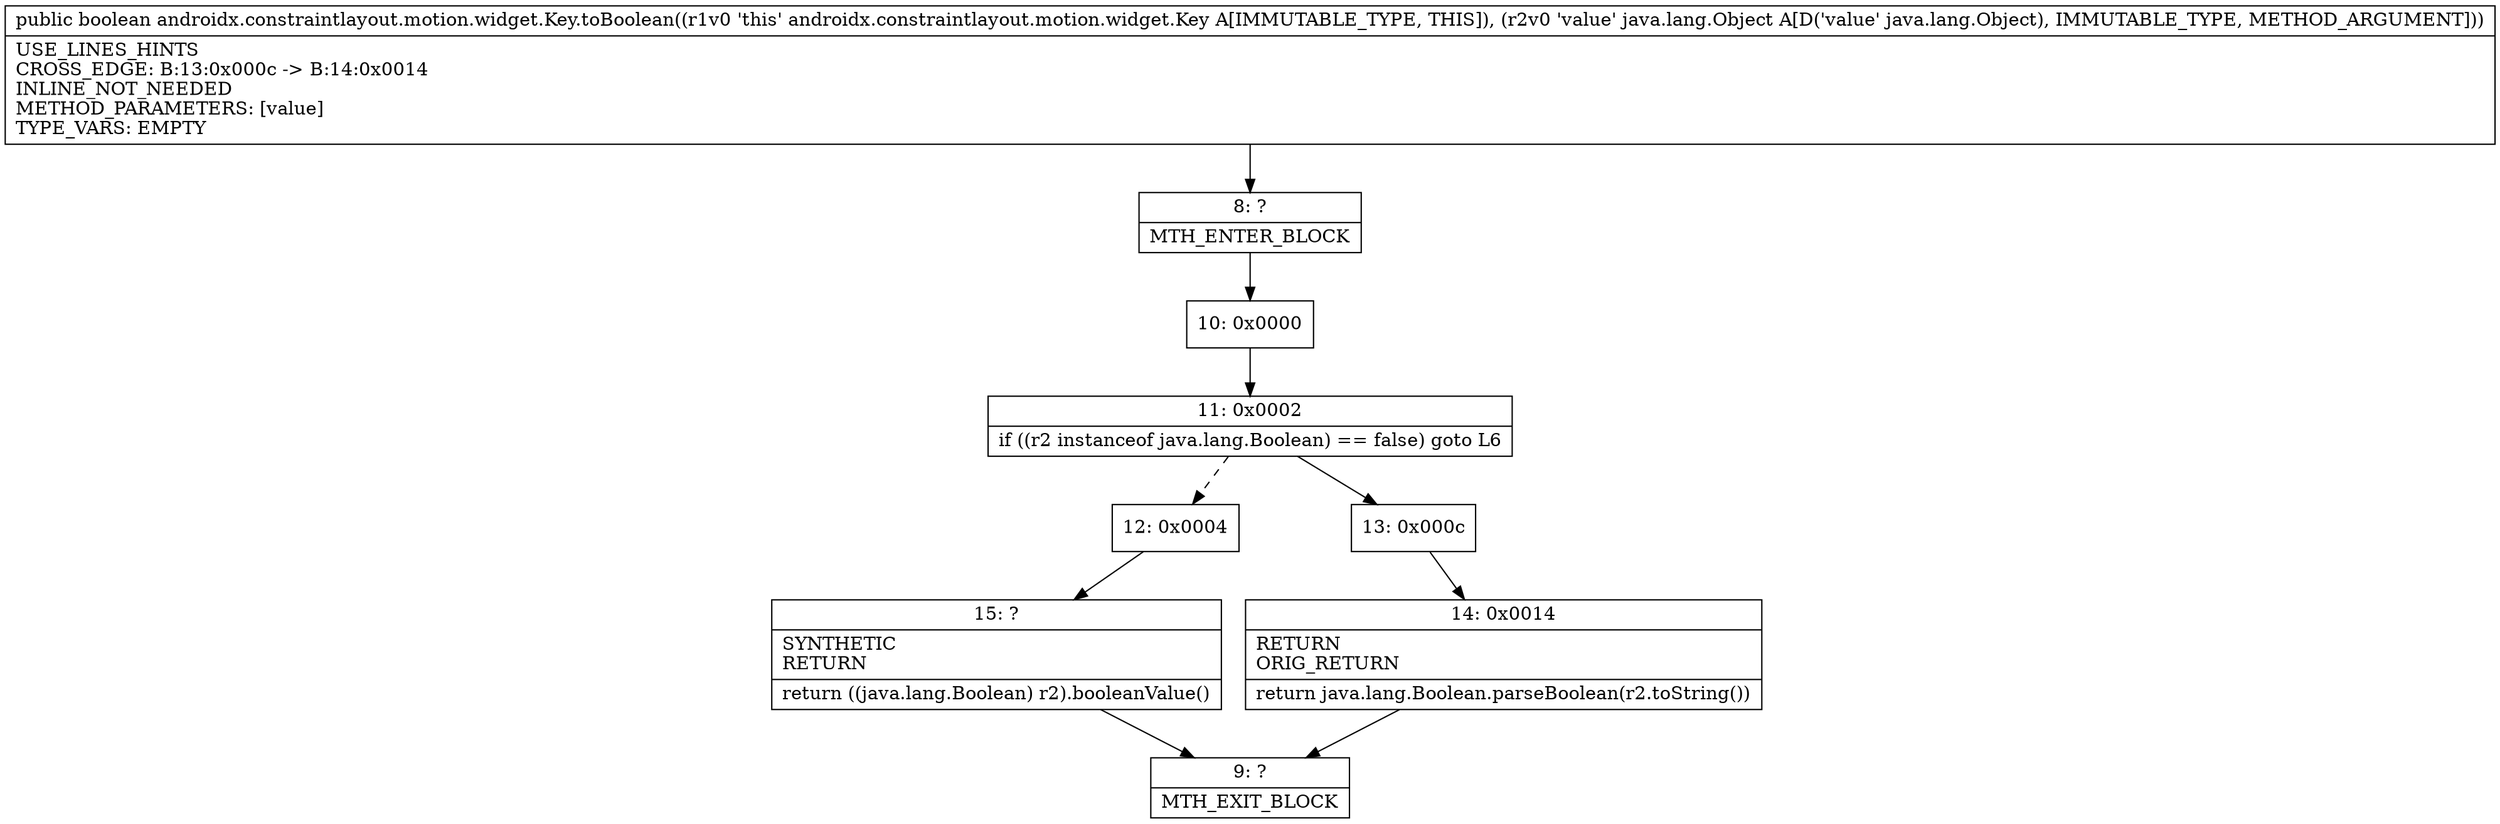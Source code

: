 digraph "CFG forandroidx.constraintlayout.motion.widget.Key.toBoolean(Ljava\/lang\/Object;)Z" {
Node_8 [shape=record,label="{8\:\ ?|MTH_ENTER_BLOCK\l}"];
Node_10 [shape=record,label="{10\:\ 0x0000}"];
Node_11 [shape=record,label="{11\:\ 0x0002|if ((r2 instanceof java.lang.Boolean) == false) goto L6\l}"];
Node_12 [shape=record,label="{12\:\ 0x0004}"];
Node_15 [shape=record,label="{15\:\ ?|SYNTHETIC\lRETURN\l|return ((java.lang.Boolean) r2).booleanValue()\l}"];
Node_9 [shape=record,label="{9\:\ ?|MTH_EXIT_BLOCK\l}"];
Node_13 [shape=record,label="{13\:\ 0x000c}"];
Node_14 [shape=record,label="{14\:\ 0x0014|RETURN\lORIG_RETURN\l|return java.lang.Boolean.parseBoolean(r2.toString())\l}"];
MethodNode[shape=record,label="{public boolean androidx.constraintlayout.motion.widget.Key.toBoolean((r1v0 'this' androidx.constraintlayout.motion.widget.Key A[IMMUTABLE_TYPE, THIS]), (r2v0 'value' java.lang.Object A[D('value' java.lang.Object), IMMUTABLE_TYPE, METHOD_ARGUMENT]))  | USE_LINES_HINTS\lCROSS_EDGE: B:13:0x000c \-\> B:14:0x0014\lINLINE_NOT_NEEDED\lMETHOD_PARAMETERS: [value]\lTYPE_VARS: EMPTY\l}"];
MethodNode -> Node_8;Node_8 -> Node_10;
Node_10 -> Node_11;
Node_11 -> Node_12[style=dashed];
Node_11 -> Node_13;
Node_12 -> Node_15;
Node_15 -> Node_9;
Node_13 -> Node_14;
Node_14 -> Node_9;
}

